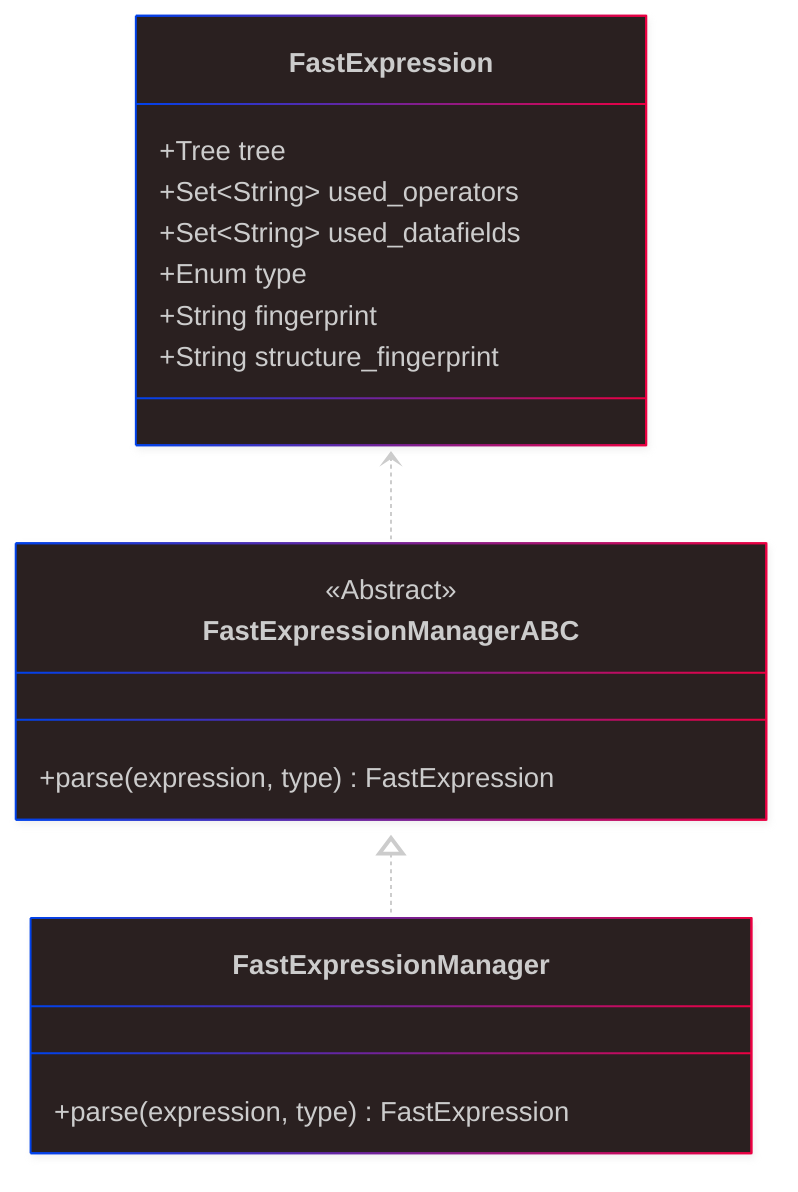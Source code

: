 ---
config:
  theme: neo-dark
  look: neo
  layout: dagre
  class:
    hideEmptyMembersBox: true
---
classDiagram
direction TB
    class FastExpression {
        +Tree tree
        +Set~String~ used_operators
        +Set~String~ used_datafields
        +Enum type
        +String fingerprint
        +String structure_fingerprint
    }

    class FastExpressionManagerABC {
        <<Abstract>>
	    +parse(expression, type) FastExpression
    }

    class FastExpressionManager {
	    +parse(expression, type) FastExpression
    }

    FastExpression <.. FastExpressionManagerABC
    FastExpressionManagerABC <|.. FastExpressionManager